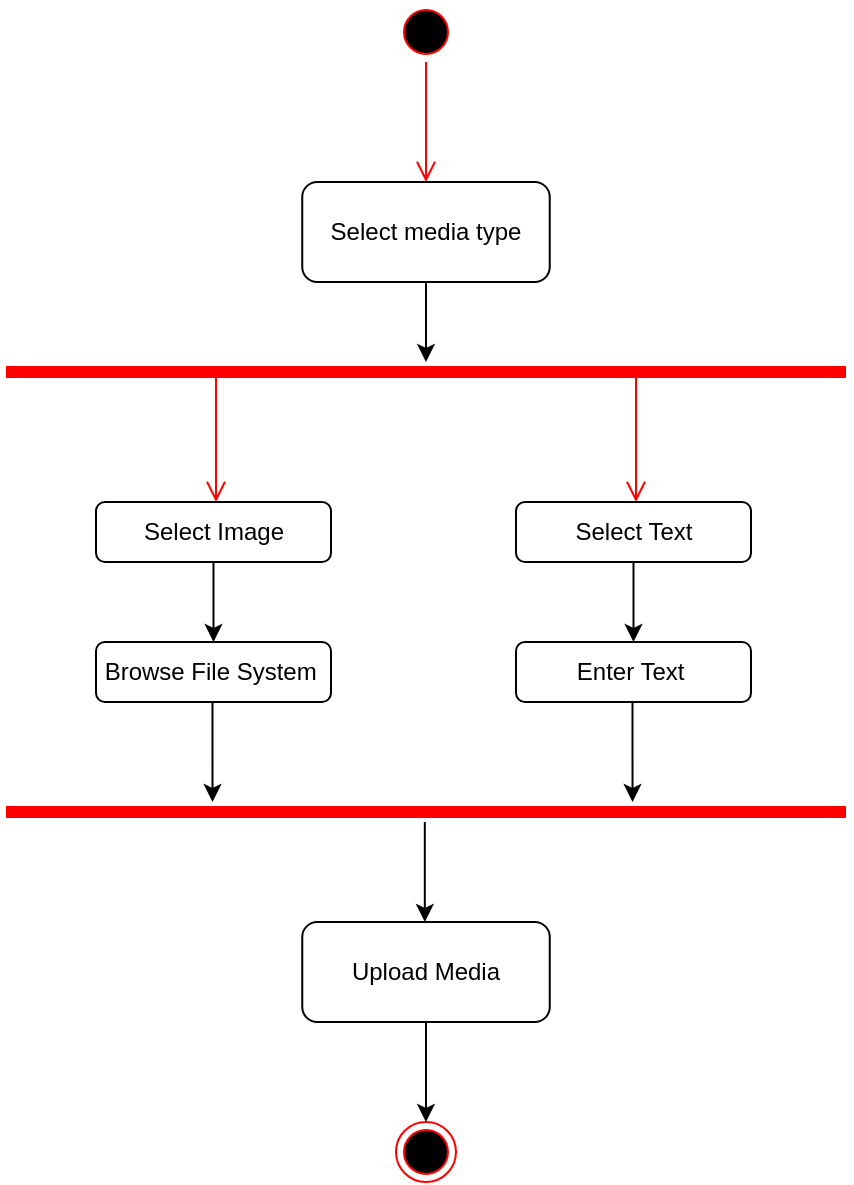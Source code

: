 <mxfile version="22.1.18" type="device">
  <diagram id="GRX5f2IKe_jRjbAPhs5a" name="Page-1">
    <mxGraphModel dx="1009" dy="505" grid="1" gridSize="10" guides="1" tooltips="1" connect="1" arrows="1" fold="1" page="1" pageScale="1" pageWidth="1600" pageHeight="1200" math="0" shadow="0">
      <root>
        <mxCell id="0" />
        <mxCell id="1" parent="0" />
        <mxCell id="qBGki6Qu-t18BwJeB7Fz-50" value="" style="ellipse;html=1;shape=startState;fillColor=#000000;strokeColor=#ff0000;" parent="1" vertex="1">
          <mxGeometry x="740" y="70" width="30" height="30" as="geometry" />
        </mxCell>
        <mxCell id="qBGki6Qu-t18BwJeB7Fz-51" value="" style="edgeStyle=orthogonalEdgeStyle;html=1;verticalAlign=bottom;endArrow=open;endSize=8;strokeColor=#ff0000;" parent="1" source="qBGki6Qu-t18BwJeB7Fz-50" edge="1">
          <mxGeometry relative="1" as="geometry">
            <mxPoint x="755" y="160" as="targetPoint" />
          </mxGeometry>
        </mxCell>
        <mxCell id="qBGki6Qu-t18BwJeB7Fz-52" value="&lt;div&gt;Select media type&lt;/div&gt;" style="rounded=1;whiteSpace=wrap;html=1;" parent="1" vertex="1">
          <mxGeometry x="693.12" y="160" width="123.75" height="50" as="geometry" />
        </mxCell>
        <mxCell id="qBGki6Qu-t18BwJeB7Fz-54" value="" style="shape=line;html=1;strokeWidth=6;strokeColor=#ff0000;" parent="1" vertex="1">
          <mxGeometry x="545" y="250" width="420" height="10" as="geometry" />
        </mxCell>
        <mxCell id="qBGki6Qu-t18BwJeB7Fz-55" value="" style="edgeStyle=orthogonalEdgeStyle;html=1;verticalAlign=bottom;endArrow=open;endSize=8;strokeColor=#ff0000;exitX=0.25;exitY=0.5;exitDx=0;exitDy=0;exitPerimeter=0;" parent="1" source="qBGki6Qu-t18BwJeB7Fz-54" edge="1">
          <mxGeometry relative="1" as="geometry">
            <mxPoint x="650" y="320" as="targetPoint" />
          </mxGeometry>
        </mxCell>
        <mxCell id="qBGki6Qu-t18BwJeB7Fz-56" value="" style="edgeStyle=orthogonalEdgeStyle;html=1;verticalAlign=bottom;endArrow=open;endSize=8;strokeColor=#ff0000;exitX=0.75;exitY=0.5;exitDx=0;exitDy=0;exitPerimeter=0;" parent="1" source="qBGki6Qu-t18BwJeB7Fz-54" edge="1">
          <mxGeometry relative="1" as="geometry">
            <mxPoint x="860" y="320" as="targetPoint" />
            <mxPoint x="660" y="265" as="sourcePoint" />
          </mxGeometry>
        </mxCell>
        <mxCell id="qBGki6Qu-t18BwJeB7Fz-57" value="" style="endArrow=classic;html=1;rounded=0;fontSize=10;exitX=0.5;exitY=1;exitDx=0;exitDy=0;" parent="1" source="qBGki6Qu-t18BwJeB7Fz-52" target="qBGki6Qu-t18BwJeB7Fz-54" edge="1">
          <mxGeometry width="50" height="50" relative="1" as="geometry">
            <mxPoint x="385" y="240" as="sourcePoint" />
            <mxPoint x="770" y="240" as="targetPoint" />
          </mxGeometry>
        </mxCell>
        <mxCell id="qBGki6Qu-t18BwJeB7Fz-58" value="Select Image" style="rounded=1;whiteSpace=wrap;html=1;" parent="1" vertex="1">
          <mxGeometry x="590" y="320" width="117.5" height="30" as="geometry" />
        </mxCell>
        <mxCell id="qBGki6Qu-t18BwJeB7Fz-59" value="Select Text" style="rounded=1;whiteSpace=wrap;html=1;" parent="1" vertex="1">
          <mxGeometry x="800" y="320" width="117.5" height="30" as="geometry" />
        </mxCell>
        <mxCell id="qBGki6Qu-t18BwJeB7Fz-60" value="Enter Text&amp;nbsp;" style="rounded=1;whiteSpace=wrap;html=1;" parent="1" vertex="1">
          <mxGeometry x="800" y="390" width="117.5" height="30" as="geometry" />
        </mxCell>
        <mxCell id="qBGki6Qu-t18BwJeB7Fz-61" value="Browse File System&amp;nbsp;" style="rounded=1;whiteSpace=wrap;html=1;" parent="1" vertex="1">
          <mxGeometry x="590" y="390" width="117.5" height="30" as="geometry" />
        </mxCell>
        <mxCell id="qBGki6Qu-t18BwJeB7Fz-62" value="" style="endArrow=classic;html=1;rounded=0;fontSize=10;exitX=0.5;exitY=1;exitDx=0;exitDy=0;entryX=0.5;entryY=0;entryDx=0;entryDy=0;" parent="1" source="qBGki6Qu-t18BwJeB7Fz-59" target="qBGki6Qu-t18BwJeB7Fz-60" edge="1">
          <mxGeometry width="50" height="50" relative="1" as="geometry">
            <mxPoint x="385" y="240" as="sourcePoint" />
            <mxPoint x="385.01" y="290" as="targetPoint" />
          </mxGeometry>
        </mxCell>
        <mxCell id="qBGki6Qu-t18BwJeB7Fz-63" value="" style="endArrow=classic;html=1;rounded=0;fontSize=10;exitX=0.5;exitY=1;exitDx=0;exitDy=0;" parent="1" source="qBGki6Qu-t18BwJeB7Fz-58" target="qBGki6Qu-t18BwJeB7Fz-61" edge="1">
          <mxGeometry width="50" height="50" relative="1" as="geometry">
            <mxPoint x="395" y="250" as="sourcePoint" />
            <mxPoint x="395.01" y="300" as="targetPoint" />
          </mxGeometry>
        </mxCell>
        <mxCell id="qBGki6Qu-t18BwJeB7Fz-64" value="" style="endArrow=classic;html=1;rounded=0;fontSize=10;exitX=0.5;exitY=1;exitDx=0;exitDy=0;entryX=0.5;entryY=0;entryDx=0;entryDy=0;" parent="1" edge="1">
          <mxGeometry width="50" height="50" relative="1" as="geometry">
            <mxPoint x="648.25" y="420" as="sourcePoint" />
            <mxPoint x="648.26" y="470" as="targetPoint" />
          </mxGeometry>
        </mxCell>
        <mxCell id="qBGki6Qu-t18BwJeB7Fz-65" value="" style="endArrow=classic;html=1;rounded=0;fontSize=10;exitX=0.5;exitY=1;exitDx=0;exitDy=0;entryX=0.5;entryY=0;entryDx=0;entryDy=0;" parent="1" edge="1">
          <mxGeometry width="50" height="50" relative="1" as="geometry">
            <mxPoint x="858.25" y="420" as="sourcePoint" />
            <mxPoint x="858.26" y="470" as="targetPoint" />
          </mxGeometry>
        </mxCell>
        <mxCell id="qBGki6Qu-t18BwJeB7Fz-66" value="" style="endArrow=classic;html=1;rounded=0;fontSize=10;exitX=0.5;exitY=1;exitDx=0;exitDy=0;entryX=0.5;entryY=0;entryDx=0;entryDy=0;" parent="1" edge="1">
          <mxGeometry width="50" height="50" relative="1" as="geometry">
            <mxPoint x="754.41" y="480" as="sourcePoint" />
            <mxPoint x="754.42" y="530" as="targetPoint" />
          </mxGeometry>
        </mxCell>
        <mxCell id="qBGki6Qu-t18BwJeB7Fz-67" value="" style="shape=line;html=1;strokeWidth=6;strokeColor=#ff0000;" parent="1" vertex="1">
          <mxGeometry x="545" y="470" width="420" height="10" as="geometry" />
        </mxCell>
        <mxCell id="qBGki6Qu-t18BwJeB7Fz-74" value="&lt;div&gt;Upload Media&lt;/div&gt;" style="rounded=1;whiteSpace=wrap;html=1;" parent="1" vertex="1">
          <mxGeometry x="693.13" y="530" width="123.75" height="50" as="geometry" />
        </mxCell>
        <mxCell id="qBGki6Qu-t18BwJeB7Fz-76" value="" style="ellipse;html=1;shape=endState;fillColor=#000000;strokeColor=#ff0000;" parent="1" vertex="1">
          <mxGeometry x="739.99" y="630" width="30" height="30" as="geometry" />
        </mxCell>
        <mxCell id="qBGki6Qu-t18BwJeB7Fz-79" value="" style="endArrow=classic;html=1;rounded=0;fontSize=10;exitX=0.5;exitY=1;exitDx=0;exitDy=0;entryX=0.5;entryY=0;entryDx=0;entryDy=0;" parent="1" source="qBGki6Qu-t18BwJeB7Fz-74" target="qBGki6Qu-t18BwJeB7Fz-76" edge="1">
          <mxGeometry width="50" height="50" relative="1" as="geometry">
            <mxPoint x="764.41" y="490" as="sourcePoint" />
            <mxPoint x="764.42" y="540" as="targetPoint" />
          </mxGeometry>
        </mxCell>
      </root>
    </mxGraphModel>
  </diagram>
</mxfile>
